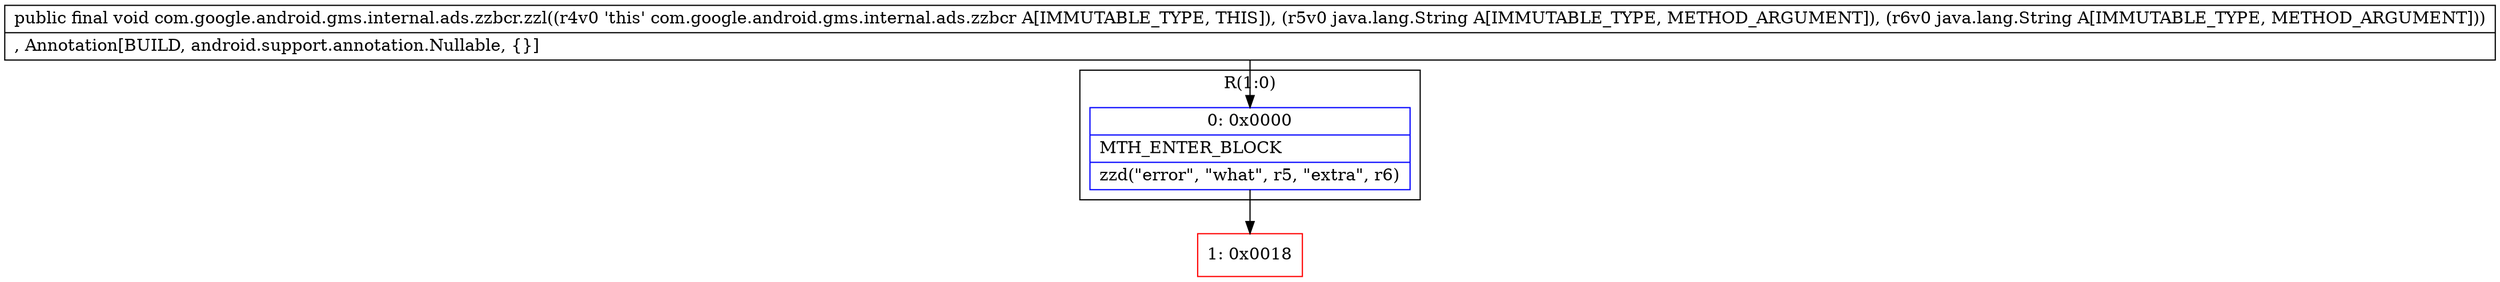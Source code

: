 digraph "CFG forcom.google.android.gms.internal.ads.zzbcr.zzl(Ljava\/lang\/String;Ljava\/lang\/String;)V" {
subgraph cluster_Region_746158785 {
label = "R(1:0)";
node [shape=record,color=blue];
Node_0 [shape=record,label="{0\:\ 0x0000|MTH_ENTER_BLOCK\l|zzd(\"error\", \"what\", r5, \"extra\", r6)\l}"];
}
Node_1 [shape=record,color=red,label="{1\:\ 0x0018}"];
MethodNode[shape=record,label="{public final void com.google.android.gms.internal.ads.zzbcr.zzl((r4v0 'this' com.google.android.gms.internal.ads.zzbcr A[IMMUTABLE_TYPE, THIS]), (r5v0 java.lang.String A[IMMUTABLE_TYPE, METHOD_ARGUMENT]), (r6v0 java.lang.String A[IMMUTABLE_TYPE, METHOD_ARGUMENT]))  | , Annotation[BUILD, android.support.annotation.Nullable, \{\}]\l}"];
MethodNode -> Node_0;
Node_0 -> Node_1;
}

